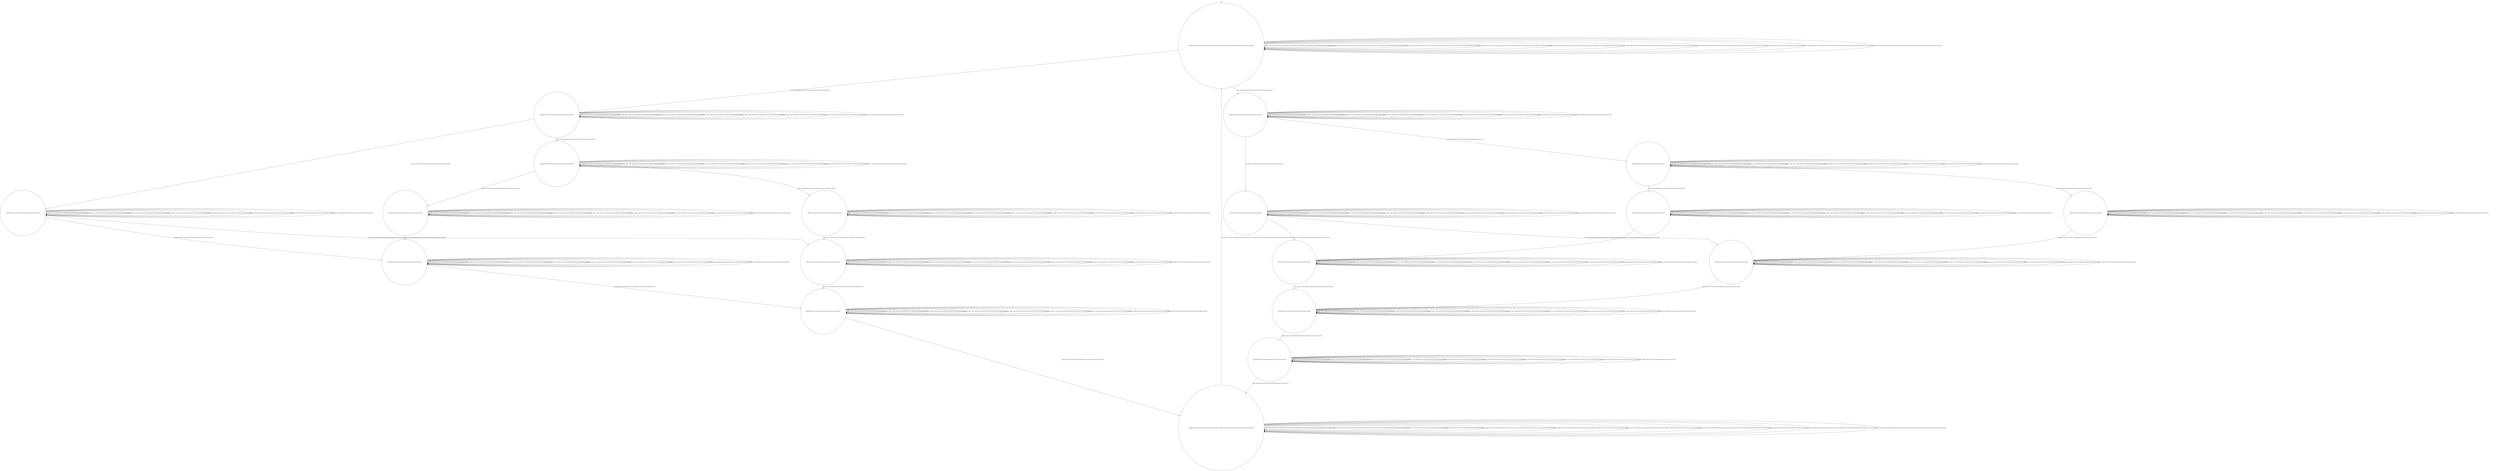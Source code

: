 digraph g {
	edge [lblstyle="above, sloped"];
	s0 [shape="circle" label="0@[((DOL and COF and TEA and not TON and not CAP and not EUR) or (EUR and COF and TEA and TON and not DOL and not CAP))]"];
	s1 [shape="circle" label="1@[((DOL and COF and TEA and not TON and not CAP and not EUR))]"];
	s2 [shape="circle" label="2@[((DOL and COF and TEA and not TON and not CAP and not EUR))]"];
	s3 [shape="circle" label="3@[((DOL and COF and TEA and not TON and not CAP and not EUR))]"];
	s4 [shape="circle" label="4@[((DOL and COF and TEA and not TON and not CAP and not EUR))]"];
	s5 [shape="circle" label="5@[((DOL and COF and TEA and not TON and not CAP and not EUR))]"];
	s6 [shape="circle" label="6@[((DOL and COF and TEA and not TON and not CAP and not EUR))]"];
	s7 [shape="circle" label="7@[((DOL and COF and TEA and not TON and not CAP and not EUR))]"];
	s8 [shape="circle" label="8@[((DOL and COF and TEA and not TON and not CAP and not EUR))]"];
	s9 [shape="circle" label="9@[((DOL and COF and TEA and not TON and not CAP and not EUR) or (EUR and COF and TEA and TON and not DOL and not CAP))]"];
	s10 [shape="circle" label="10@[((EUR and COF and TEA and TON and not DOL and not CAP))]"];
	s11 [shape="circle" label="11@[((EUR and COF and TEA and TON and not DOL and not CAP))]"];
	s12 [shape="circle" label="12@[((EUR and COF and TEA and TON and not DOL and not CAP))]"];
	s13 [shape="circle" label="13@[((EUR and COF and TEA and TON and not DOL and not CAP))]"];
	s14 [shape="circle" label="14@[((EUR and COF and TEA and TON and not DOL and not CAP))]"];
	s15 [shape="circle" label="15@[((EUR and COF and TEA and TON and not DOL and not CAP))]"];
	s16 [shape="circle" label="16@[((EUR and COF and TEA and TON and not DOL and not CAP))]"];
	s17 [shape="circle" label="17@[((EUR and COF and TEA and TON and not DOL and not CAP))]"];
	s18 [shape="circle" label="18@[((EUR and COF and TEA and TON and not DOL and not CAP))]"];
	s0 -> s0 [label="coffee / nok() [((DOL and COF and TEA and not TON and not CAP and not EUR) or (EUR and COF and TEA and TON and not DOL and not CAP))]"];
	s0 -> s0 [label="cup_taken / nok() [((DOL and COF and TEA and not TON and not CAP and not EUR) or (EUR and COF and TEA and TON and not DOL and not CAP))]"];
	s0 -> s0 [label="display_done / nok() [((DOL and COF and TEA and not TON and not CAP and not EUR) or (EUR and COF and TEA and TON and not DOL and not CAP))]"];
	s0 -> s1 [label="dollar / ok() [((DOL and COF and TEA and not TON and not CAP and not EUR))]"];
	s0 -> s10 [label="euro / ok() [((EUR and COF and TEA and TON and not DOL and not CAP))]"];
	s0 -> s0 [label="no_sugar / nok() [((DOL and COF and TEA and not TON and not CAP and not EUR) or (EUR and COF and TEA and TON and not DOL and not CAP))]"];
	s0 -> s0 [label="pour_coffee / nok() [((DOL and COF and TEA and not TON and not CAP and not EUR) or (EUR and COF and TEA and TON and not DOL and not CAP))]"];
	s0 -> s0 [label="pour_sugar / nok() [((DOL and COF and TEA and not TON and not CAP and not EUR) or (EUR and COF and TEA and TON and not DOL and not CAP))]"];
	s0 -> s0 [label="pour_tea / nok() [((DOL and COF and TEA and not TON and not CAP and not EUR) or (EUR and COF and TEA and TON and not DOL and not CAP))]"];
	s0 -> s0 [label="ring / nok() [((EUR and COF and TEA and TON and not DOL and not CAP))]"];
	s0 -> s0 [label="sugar / nok() [((DOL and COF and TEA and not TON and not CAP and not EUR) or (EUR and COF and TEA and TON and not DOL and not CAP))]"];
	s0 -> s0 [label="tea / nok() [((DOL and COF and TEA and not TON and not CAP and not EUR) or (EUR and COF and TEA and TON and not DOL and not CAP))]"];
	s1 -> s1 [label="coffee / nok() [((DOL and COF and TEA and not TON and not CAP and not EUR))]"];
	s1 -> s1 [label="cup_taken / nok() [((DOL and COF and TEA and not TON and not CAP and not EUR))]"];
	s1 -> s1 [label="display_done / nok() [((DOL and COF and TEA and not TON and not CAP and not EUR))]"];
	s1 -> s1 [label="dollar / nok() [((DOL and COF and TEA and not TON and not CAP and not EUR))]"];
	s1 -> s2 [label="no_sugar / ok() [((DOL and COF and TEA and not TON and not CAP and not EUR))]"];
	s1 -> s1 [label="pour_coffee / nok() [((DOL and COF and TEA and not TON and not CAP and not EUR))]"];
	s1 -> s1 [label="pour_sugar / nok() [((DOL and COF and TEA and not TON and not CAP and not EUR))]"];
	s1 -> s1 [label="pour_tea / nok() [((DOL and COF and TEA and not TON and not CAP and not EUR))]"];
	s1 -> s3 [label="sugar / ok() [((DOL and COF and TEA and not TON and not CAP and not EUR))]"];
	s1 -> s1 [label="tea / nok() [((DOL and COF and TEA and not TON and not CAP and not EUR))]"];
	s2 -> s6 [label="coffee / ok() [((DOL and COF and TEA and not TON and not CAP and not EUR))]"];
	s2 -> s2 [label="cup_taken / nok() [((DOL and COF and TEA and not TON and not CAP and not EUR))]"];
	s2 -> s2 [label="display_done / nok() [((DOL and COF and TEA and not TON and not CAP and not EUR))]"];
	s2 -> s2 [label="dollar / nok() [((DOL and COF and TEA and not TON and not CAP and not EUR))]"];
	s2 -> s2 [label="no_sugar / nok() [((DOL and COF and TEA and not TON and not CAP and not EUR))]"];
	s2 -> s2 [label="pour_coffee / nok() [((DOL and COF and TEA and not TON and not CAP and not EUR))]"];
	s2 -> s2 [label="pour_sugar / nok() [((DOL and COF and TEA and not TON and not CAP and not EUR))]"];
	s2 -> s2 [label="pour_tea / nok() [((DOL and COF and TEA and not TON and not CAP and not EUR))]"];
	s2 -> s2 [label="sugar / void() [((DOL and COF and TEA and not TON and not CAP and not EUR))]"];
	s2 -> s7 [label="tea / ok() [((DOL and COF and TEA and not TON and not CAP and not EUR))]"];
	s3 -> s4 [label="coffee / ok() [((DOL and COF and TEA and not TON and not CAP and not EUR))]"];
	s3 -> s3 [label="cup_taken / nok() [((DOL and COF and TEA and not TON and not CAP and not EUR))]"];
	s3 -> s3 [label="display_done / nok() [((DOL and COF and TEA and not TON and not CAP and not EUR))]"];
	s3 -> s3 [label="dollar / nok() [((DOL and COF and TEA and not TON and not CAP and not EUR))]"];
	s3 -> s3 [label="no_sugar / void() [((DOL and COF and TEA and not TON and not CAP and not EUR))]"];
	s3 -> s3 [label="pour_coffee / nok() [((DOL and COF and TEA and not TON and not CAP and not EUR))]"];
	s3 -> s3 [label="pour_sugar / nok() [((DOL and COF and TEA and not TON and not CAP and not EUR))]"];
	s3 -> s3 [label="pour_tea / nok() [((DOL and COF and TEA and not TON and not CAP and not EUR))]"];
	s3 -> s3 [label="sugar / nok() [((DOL and COF and TEA and not TON and not CAP and not EUR))]"];
	s3 -> s5 [label="tea / ok() [((DOL and COF and TEA and not TON and not CAP and not EUR))]"];
	s4 -> s4 [label="coffee / nok() [((DOL and COF and TEA and not TON and not CAP and not EUR))]"];
	s4 -> s4 [label="cup_taken / nok() [((DOL and COF and TEA and not TON and not CAP and not EUR))]"];
	s4 -> s4 [label="display_done / nok() [((DOL and COF and TEA and not TON and not CAP and not EUR))]"];
	s4 -> s4 [label="dollar / nok() [((DOL and COF and TEA and not TON and not CAP and not EUR))]"];
	s4 -> s4 [label="no_sugar / nok() [((DOL and COF and TEA and not TON and not CAP and not EUR))]"];
	s4 -> s4 [label="pour_coffee / nok() [((DOL and COF and TEA and not TON and not CAP and not EUR))]"];
	s4 -> s6 [label="pour_sugar / ok() [((DOL and COF and TEA and not TON and not CAP and not EUR))]"];
	s4 -> s4 [label="pour_tea / nok() [((DOL and COF and TEA and not TON and not CAP and not EUR))]"];
	s4 -> s4 [label="sugar / nok() [((DOL and COF and TEA and not TON and not CAP and not EUR))]"];
	s4 -> s4 [label="tea / void() [((DOL and COF and TEA and not TON and not CAP and not EUR))]"];
	s5 -> s5 [label="coffee / void() [((DOL and COF and TEA and not TON and not CAP and not EUR))]"];
	s5 -> s5 [label="cup_taken / nok() [((DOL and COF and TEA and not TON and not CAP and not EUR))]"];
	s5 -> s5 [label="display_done / nok() [((DOL and COF and TEA and not TON and not CAP and not EUR))]"];
	s5 -> s5 [label="dollar / nok() [((DOL and COF and TEA and not TON and not CAP and not EUR))]"];
	s5 -> s5 [label="no_sugar / nok() [((DOL and COF and TEA and not TON and not CAP and not EUR))]"];
	s5 -> s5 [label="pour_coffee / nok() [((DOL and COF and TEA and not TON and not CAP and not EUR))]"];
	s5 -> s7 [label="pour_sugar / ok() [((DOL and COF and TEA and not TON and not CAP and not EUR))]"];
	s5 -> s5 [label="pour_tea / nok() [((DOL and COF and TEA and not TON and not CAP and not EUR))]"];
	s5 -> s5 [label="sugar / nok() [((DOL and COF and TEA and not TON and not CAP and not EUR))]"];
	s5 -> s5 [label="tea / nok() [((DOL and COF and TEA and not TON and not CAP and not EUR))]"];
	s6 -> s6 [label="coffee / nok() [((DOL and COF and TEA and not TON and not CAP and not EUR))]"];
	s6 -> s6 [label="cup_taken / nok() [((DOL and COF and TEA and not TON and not CAP and not EUR))]"];
	s6 -> s6 [label="display_done / nok() [((DOL and COF and TEA and not TON and not CAP and not EUR))]"];
	s6 -> s6 [label="dollar / nok() [((DOL and COF and TEA and not TON and not CAP and not EUR))]"];
	s6 -> s6 [label="no_sugar / nok() [((DOL and COF and TEA and not TON and not CAP and not EUR))]"];
	s6 -> s8 [label="pour_coffee / ok() [((DOL and COF and TEA and not TON and not CAP and not EUR))]"];
	s6 -> s6 [label="pour_sugar / nok() [((DOL and COF and TEA and not TON and not CAP and not EUR))]"];
	s6 -> s6 [label="pour_tea / nok() [((DOL and COF and TEA and not TON and not CAP and not EUR))]"];
	s6 -> s6 [label="sugar / nok() [((DOL and COF and TEA and not TON and not CAP and not EUR))]"];
	s6 -> s6 [label="tea / void() [((DOL and COF and TEA and not TON and not CAP and not EUR))]"];
	s7 -> s7 [label="coffee / void() [((DOL and COF and TEA and not TON and not CAP and not EUR))]"];
	s7 -> s7 [label="cup_taken / nok() [((DOL and COF and TEA and not TON and not CAP and not EUR))]"];
	s7 -> s7 [label="display_done / nok() [((DOL and COF and TEA and not TON and not CAP and not EUR))]"];
	s7 -> s7 [label="dollar / nok() [((DOL and COF and TEA and not TON and not CAP and not EUR))]"];
	s7 -> s7 [label="no_sugar / nok() [((DOL and COF and TEA and not TON and not CAP and not EUR))]"];
	s7 -> s7 [label="pour_coffee / nok() [((DOL and COF and TEA and not TON and not CAP and not EUR))]"];
	s7 -> s7 [label="pour_sugar / nok() [((DOL and COF and TEA and not TON and not CAP and not EUR))]"];
	s7 -> s8 [label="pour_tea / ok() [((DOL and COF and TEA and not TON and not CAP and not EUR))]"];
	s7 -> s7 [label="sugar / nok() [((DOL and COF and TEA and not TON and not CAP and not EUR))]"];
	s7 -> s7 [label="tea / nok() [((DOL and COF and TEA and not TON and not CAP and not EUR))]"];
	s8 -> s8 [label="coffee / nok() [((DOL and COF and TEA and not TON and not CAP and not EUR))]"];
	s8 -> s8 [label="cup_taken / nok() [((DOL and COF and TEA and not TON and not CAP and not EUR))]"];
	s8 -> s9 [label="display_done / ok() [((DOL and COF and TEA and not TON and not CAP and not EUR))]"];
	s8 -> s8 [label="dollar / nok() [((DOL and COF and TEA and not TON and not CAP and not EUR))]"];
	s8 -> s8 [label="no_sugar / nok() [((DOL and COF and TEA and not TON and not CAP and not EUR))]"];
	s8 -> s8 [label="pour_coffee / nok() [((DOL and COF and TEA and not TON and not CAP and not EUR))]"];
	s8 -> s8 [label="pour_sugar / nok() [((DOL and COF and TEA and not TON and not CAP and not EUR))]"];
	s8 -> s8 [label="pour_tea / nok() [((DOL and COF and TEA and not TON and not CAP and not EUR))]"];
	s8 -> s8 [label="sugar / nok() [((DOL and COF and TEA and not TON and not CAP and not EUR))]"];
	s8 -> s8 [label="tea / nok() [((DOL and COF and TEA and not TON and not CAP and not EUR))]"];
	s9 -> s9 [label="coffee / nok() [((DOL and COF and TEA and not TON and not CAP and not EUR) or (EUR and COF and TEA and TON and not DOL and not CAP))]"];
	s9 -> s0 [label="cup_taken / ok() [((DOL and COF and TEA and not TON and not CAP and not EUR) or (EUR and COF and TEA and TON and not DOL and not CAP))]"];
	s9 -> s9 [label="display_done / nok() [((DOL and COF and TEA and not TON and not CAP and not EUR) or (EUR and COF and TEA and TON and not DOL and not CAP))]"];
	s9 -> s9 [label="dollar / nok() [((DOL and COF and TEA and not TON and not CAP and not EUR))]"];
	s9 -> s9 [label="euro / nok() [((EUR and COF and TEA and TON and not DOL and not CAP))]"];
	s9 -> s9 [label="no_sugar / nok() [((DOL and COF and TEA and not TON and not CAP and not EUR) or (EUR and COF and TEA and TON and not DOL and not CAP))]"];
	s9 -> s9 [label="pour_coffee / nok() [((DOL and COF and TEA and not TON and not CAP and not EUR) or (EUR and COF and TEA and TON and not DOL and not CAP))]"];
	s9 -> s9 [label="pour_sugar / nok() [((DOL and COF and TEA and not TON and not CAP and not EUR) or (EUR and COF and TEA and TON and not DOL and not CAP))]"];
	s9 -> s9 [label="pour_tea / nok() [((DOL and COF and TEA and not TON and not CAP and not EUR) or (EUR and COF and TEA and TON and not DOL and not CAP))]"];
	s9 -> s9 [label="ring / nok() [((EUR and COF and TEA and TON and not DOL and not CAP))]"];
	s9 -> s9 [label="sugar / nok() [((DOL and COF and TEA and not TON and not CAP and not EUR) or (EUR and COF and TEA and TON and not DOL and not CAP))]"];
	s9 -> s9 [label="tea / nok() [((DOL and COF and TEA and not TON and not CAP and not EUR) or (EUR and COF and TEA and TON and not DOL and not CAP))]"];
	s10 -> s10 [label="coffee / nok() [((EUR and COF and TEA and TON and not DOL and not CAP))]"];
	s10 -> s10 [label="cup_taken / nok() [((EUR and COF and TEA and TON and not DOL and not CAP))]"];
	s10 -> s10 [label="display_done / nok() [((EUR and COF and TEA and TON and not DOL and not CAP))]"];
	s10 -> s10 [label="euro / nok() [((EUR and COF and TEA and TON and not DOL and not CAP))]"];
	s10 -> s11 [label="no_sugar / ok() [((EUR and COF and TEA and TON and not DOL and not CAP))]"];
	s10 -> s10 [label="pour_coffee / nok() [((EUR and COF and TEA and TON and not DOL and not CAP))]"];
	s10 -> s10 [label="pour_sugar / nok() [((EUR and COF and TEA and TON and not DOL and not CAP))]"];
	s10 -> s10 [label="pour_tea / nok() [((EUR and COF and TEA and TON and not DOL and not CAP))]"];
	s10 -> s10 [label="ring / nok() [((EUR and COF and TEA and TON and not DOL and not CAP))]"];
	s10 -> s12 [label="sugar / ok() [((EUR and COF and TEA and TON and not DOL and not CAP))]"];
	s10 -> s10 [label="tea / nok() [((EUR and COF and TEA and TON and not DOL and not CAP))]"];
	s11 -> s15 [label="coffee / ok() [((EUR and COF and TEA and TON and not DOL and not CAP))]"];
	s11 -> s11 [label="cup_taken / nok() [((EUR and COF and TEA and TON and not DOL and not CAP))]"];
	s11 -> s11 [label="display_done / nok() [((EUR and COF and TEA and TON and not DOL and not CAP))]"];
	s11 -> s11 [label="euro / nok() [((EUR and COF and TEA and TON and not DOL and not CAP))]"];
	s11 -> s11 [label="no_sugar / nok() [((EUR and COF and TEA and TON and not DOL and not CAP))]"];
	s11 -> s11 [label="pour_coffee / nok() [((EUR and COF and TEA and TON and not DOL and not CAP))]"];
	s11 -> s11 [label="pour_sugar / nok() [((EUR and COF and TEA and TON and not DOL and not CAP))]"];
	s11 -> s11 [label="pour_tea / nok() [((EUR and COF and TEA and TON and not DOL and not CAP))]"];
	s11 -> s11 [label="ring / nok() [((EUR and COF and TEA and TON and not DOL and not CAP))]"];
	s11 -> s11 [label="sugar / void() [((EUR and COF and TEA and TON and not DOL and not CAP))]"];
	s11 -> s16 [label="tea / ok() [((EUR and COF and TEA and TON and not DOL and not CAP))]"];
	s12 -> s13 [label="coffee / ok() [((EUR and COF and TEA and TON and not DOL and not CAP))]"];
	s12 -> s12 [label="cup_taken / nok() [((EUR and COF and TEA and TON and not DOL and not CAP))]"];
	s12 -> s12 [label="display_done / nok() [((EUR and COF and TEA and TON and not DOL and not CAP))]"];
	s12 -> s12 [label="euro / nok() [((EUR and COF and TEA and TON and not DOL and not CAP))]"];
	s12 -> s12 [label="no_sugar / void() [((EUR and COF and TEA and TON and not DOL and not CAP))]"];
	s12 -> s12 [label="pour_coffee / nok() [((EUR and COF and TEA and TON and not DOL and not CAP))]"];
	s12 -> s12 [label="pour_sugar / nok() [((EUR and COF and TEA and TON and not DOL and not CAP))]"];
	s12 -> s12 [label="pour_tea / nok() [((EUR and COF and TEA and TON and not DOL and not CAP))]"];
	s12 -> s12 [label="ring / nok() [((EUR and COF and TEA and TON and not DOL and not CAP))]"];
	s12 -> s12 [label="sugar / nok() [((EUR and COF and TEA and TON and not DOL and not CAP))]"];
	s12 -> s14 [label="tea / ok() [((EUR and COF and TEA and TON and not DOL and not CAP))]"];
	s13 -> s13 [label="coffee / nok() [((EUR and COF and TEA and TON and not DOL and not CAP))]"];
	s13 -> s13 [label="cup_taken / nok() [((EUR and COF and TEA and TON and not DOL and not CAP))]"];
	s13 -> s13 [label="display_done / nok() [((EUR and COF and TEA and TON and not DOL and not CAP))]"];
	s13 -> s13 [label="euro / nok() [((EUR and COF and TEA and TON and not DOL and not CAP))]"];
	s13 -> s13 [label="no_sugar / nok() [((EUR and COF and TEA and TON and not DOL and not CAP))]"];
	s13 -> s13 [label="pour_coffee / nok() [((EUR and COF and TEA and TON and not DOL and not CAP))]"];
	s13 -> s15 [label="pour_sugar / ok() [((EUR and COF and TEA and TON and not DOL and not CAP))]"];
	s13 -> s13 [label="pour_tea / nok() [((EUR and COF and TEA and TON and not DOL and not CAP))]"];
	s13 -> s13 [label="ring / nok() [((EUR and COF and TEA and TON and not DOL and not CAP))]"];
	s13 -> s13 [label="sugar / nok() [((EUR and COF and TEA and TON and not DOL and not CAP))]"];
	s13 -> s13 [label="tea / void() [((EUR and COF and TEA and TON and not DOL and not CAP))]"];
	s14 -> s14 [label="coffee / void() [((EUR and COF and TEA and TON and not DOL and not CAP))]"];
	s14 -> s14 [label="cup_taken / nok() [((EUR and COF and TEA and TON and not DOL and not CAP))]"];
	s14 -> s14 [label="display_done / nok() [((EUR and COF and TEA and TON and not DOL and not CAP))]"];
	s14 -> s14 [label="euro / nok() [((EUR and COF and TEA and TON and not DOL and not CAP))]"];
	s14 -> s14 [label="no_sugar / nok() [((EUR and COF and TEA and TON and not DOL and not CAP))]"];
	s14 -> s14 [label="pour_coffee / nok() [((EUR and COF and TEA and TON and not DOL and not CAP))]"];
	s14 -> s16 [label="pour_sugar / ok() [((EUR and COF and TEA and TON and not DOL and not CAP))]"];
	s14 -> s14 [label="pour_tea / nok() [((EUR and COF and TEA and TON and not DOL and not CAP))]"];
	s14 -> s14 [label="ring / nok() [((EUR and COF and TEA and TON and not DOL and not CAP))]"];
	s14 -> s14 [label="sugar / nok() [((EUR and COF and TEA and TON and not DOL and not CAP))]"];
	s14 -> s14 [label="tea / nok() [((EUR and COF and TEA and TON and not DOL and not CAP))]"];
	s15 -> s15 [label="coffee / nok() [((EUR and COF and TEA and TON and not DOL and not CAP))]"];
	s15 -> s15 [label="cup_taken / nok() [((EUR and COF and TEA and TON and not DOL and not CAP))]"];
	s15 -> s15 [label="display_done / nok() [((EUR and COF and TEA and TON and not DOL and not CAP))]"];
	s15 -> s15 [label="euro / nok() [((EUR and COF and TEA and TON and not DOL and not CAP))]"];
	s15 -> s15 [label="no_sugar / nok() [((EUR and COF and TEA and TON and not DOL and not CAP))]"];
	s15 -> s17 [label="pour_coffee / ok() [((EUR and COF and TEA and TON and not DOL and not CAP))]"];
	s15 -> s15 [label="pour_sugar / nok() [((EUR and COF and TEA and TON and not DOL and not CAP))]"];
	s15 -> s15 [label="pour_tea / nok() [((EUR and COF and TEA and TON and not DOL and not CAP))]"];
	s15 -> s15 [label="ring / nok() [((EUR and COF and TEA and TON and not DOL and not CAP))]"];
	s15 -> s15 [label="sugar / nok() [((EUR and COF and TEA and TON and not DOL and not CAP))]"];
	s15 -> s15 [label="tea / void() [((EUR and COF and TEA and TON and not DOL and not CAP))]"];
	s16 -> s16 [label="coffee / void() [((EUR and COF and TEA and TON and not DOL and not CAP))]"];
	s16 -> s16 [label="cup_taken / nok() [((EUR and COF and TEA and TON and not DOL and not CAP))]"];
	s16 -> s16 [label="display_done / nok() [((EUR and COF and TEA and TON and not DOL and not CAP))]"];
	s16 -> s16 [label="euro / nok() [((EUR and COF and TEA and TON and not DOL and not CAP))]"];
	s16 -> s16 [label="no_sugar / nok() [((EUR and COF and TEA and TON and not DOL and not CAP))]"];
	s16 -> s16 [label="pour_coffee / nok() [((EUR and COF and TEA and TON and not DOL and not CAP))]"];
	s16 -> s16 [label="pour_sugar / nok() [((EUR and COF and TEA and TON and not DOL and not CAP))]"];
	s16 -> s17 [label="pour_tea / ok() [((EUR and COF and TEA and TON and not DOL and not CAP))]"];
	s16 -> s16 [label="ring / nok() [((EUR and COF and TEA and TON and not DOL and not CAP))]"];
	s16 -> s16 [label="sugar / nok() [((EUR and COF and TEA and TON and not DOL and not CAP))]"];
	s16 -> s16 [label="tea / nok() [((EUR and COF and TEA and TON and not DOL and not CAP))]"];
	s17 -> s17 [label="coffee / nok() [((EUR and COF and TEA and TON and not DOL and not CAP))]"];
	s17 -> s17 [label="cup_taken / nok() [((EUR and COF and TEA and TON and not DOL and not CAP))]"];
	s17 -> s18 [label="display_done / ok() [((EUR and COF and TEA and TON and not DOL and not CAP))]"];
	s17 -> s17 [label="euro / nok() [((EUR and COF and TEA and TON and not DOL and not CAP))]"];
	s17 -> s17 [label="no_sugar / nok() [((EUR and COF and TEA and TON and not DOL and not CAP))]"];
	s17 -> s17 [label="pour_coffee / nok() [((EUR and COF and TEA and TON and not DOL and not CAP))]"];
	s17 -> s17 [label="pour_sugar / nok() [((EUR and COF and TEA and TON and not DOL and not CAP))]"];
	s17 -> s17 [label="pour_tea / nok() [((EUR and COF and TEA and TON and not DOL and not CAP))]"];
	s17 -> s17 [label="ring / nok() [((EUR and COF and TEA and TON and not DOL and not CAP))]"];
	s17 -> s17 [label="sugar / nok() [((EUR and COF and TEA and TON and not DOL and not CAP))]"];
	s17 -> s17 [label="tea / nok() [((EUR and COF and TEA and TON and not DOL and not CAP))]"];
	s18 -> s18 [label="coffee / nok() [((EUR and COF and TEA and TON and not DOL and not CAP))]"];
	s18 -> s18 [label="cup_taken / nok() [((EUR and COF and TEA and TON and not DOL and not CAP))]"];
	s18 -> s18 [label="display_done / nok() [((EUR and COF and TEA and TON and not DOL and not CAP))]"];
	s18 -> s18 [label="euro / nok() [((EUR and COF and TEA and TON and not DOL and not CAP))]"];
	s18 -> s18 [label="no_sugar / nok() [((EUR and COF and TEA and TON and not DOL and not CAP))]"];
	s18 -> s18 [label="pour_coffee / nok() [((EUR and COF and TEA and TON and not DOL and not CAP))]"];
	s18 -> s18 [label="pour_sugar / nok() [((EUR and COF and TEA and TON and not DOL and not CAP))]"];
	s18 -> s18 [label="pour_tea / nok() [((EUR and COF and TEA and TON and not DOL and not CAP))]"];
	s18 -> s9 [label="ring / ok() [((EUR and COF and TEA and TON and not DOL and not CAP))]"];
	s18 -> s18 [label="sugar / nok() [((EUR and COF and TEA and TON and not DOL and not CAP))]"];
	s18 -> s18 [label="tea / nok() [((EUR and COF and TEA and TON and not DOL and not CAP))]"];
	__start0 [label="" shape="none" width="0" height="0"];
	__start0 -> s0;
}